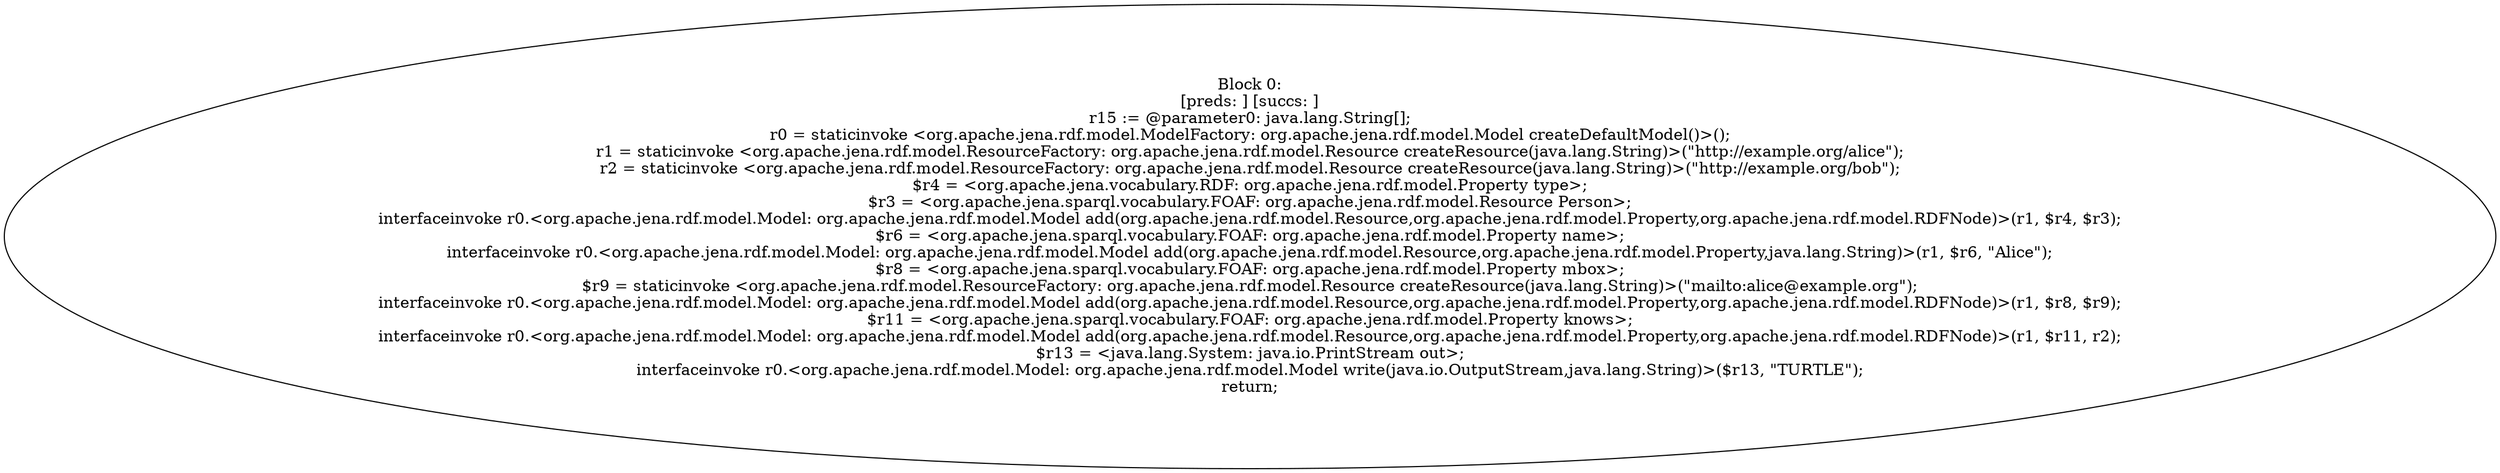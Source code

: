 digraph "unitGraph" {
    "Block 0:
[preds: ] [succs: ]
r15 := @parameter0: java.lang.String[];
r0 = staticinvoke <org.apache.jena.rdf.model.ModelFactory: org.apache.jena.rdf.model.Model createDefaultModel()>();
r1 = staticinvoke <org.apache.jena.rdf.model.ResourceFactory: org.apache.jena.rdf.model.Resource createResource(java.lang.String)>(\"http://example.org/alice\");
r2 = staticinvoke <org.apache.jena.rdf.model.ResourceFactory: org.apache.jena.rdf.model.Resource createResource(java.lang.String)>(\"http://example.org/bob\");
$r4 = <org.apache.jena.vocabulary.RDF: org.apache.jena.rdf.model.Property type>;
$r3 = <org.apache.jena.sparql.vocabulary.FOAF: org.apache.jena.rdf.model.Resource Person>;
interfaceinvoke r0.<org.apache.jena.rdf.model.Model: org.apache.jena.rdf.model.Model add(org.apache.jena.rdf.model.Resource,org.apache.jena.rdf.model.Property,org.apache.jena.rdf.model.RDFNode)>(r1, $r4, $r3);
$r6 = <org.apache.jena.sparql.vocabulary.FOAF: org.apache.jena.rdf.model.Property name>;
interfaceinvoke r0.<org.apache.jena.rdf.model.Model: org.apache.jena.rdf.model.Model add(org.apache.jena.rdf.model.Resource,org.apache.jena.rdf.model.Property,java.lang.String)>(r1, $r6, \"Alice\");
$r8 = <org.apache.jena.sparql.vocabulary.FOAF: org.apache.jena.rdf.model.Property mbox>;
$r9 = staticinvoke <org.apache.jena.rdf.model.ResourceFactory: org.apache.jena.rdf.model.Resource createResource(java.lang.String)>(\"mailto:alice@example.org\");
interfaceinvoke r0.<org.apache.jena.rdf.model.Model: org.apache.jena.rdf.model.Model add(org.apache.jena.rdf.model.Resource,org.apache.jena.rdf.model.Property,org.apache.jena.rdf.model.RDFNode)>(r1, $r8, $r9);
$r11 = <org.apache.jena.sparql.vocabulary.FOAF: org.apache.jena.rdf.model.Property knows>;
interfaceinvoke r0.<org.apache.jena.rdf.model.Model: org.apache.jena.rdf.model.Model add(org.apache.jena.rdf.model.Resource,org.apache.jena.rdf.model.Property,org.apache.jena.rdf.model.RDFNode)>(r1, $r11, r2);
$r13 = <java.lang.System: java.io.PrintStream out>;
interfaceinvoke r0.<org.apache.jena.rdf.model.Model: org.apache.jena.rdf.model.Model write(java.io.OutputStream,java.lang.String)>($r13, \"TURTLE\");
return;
"
}
